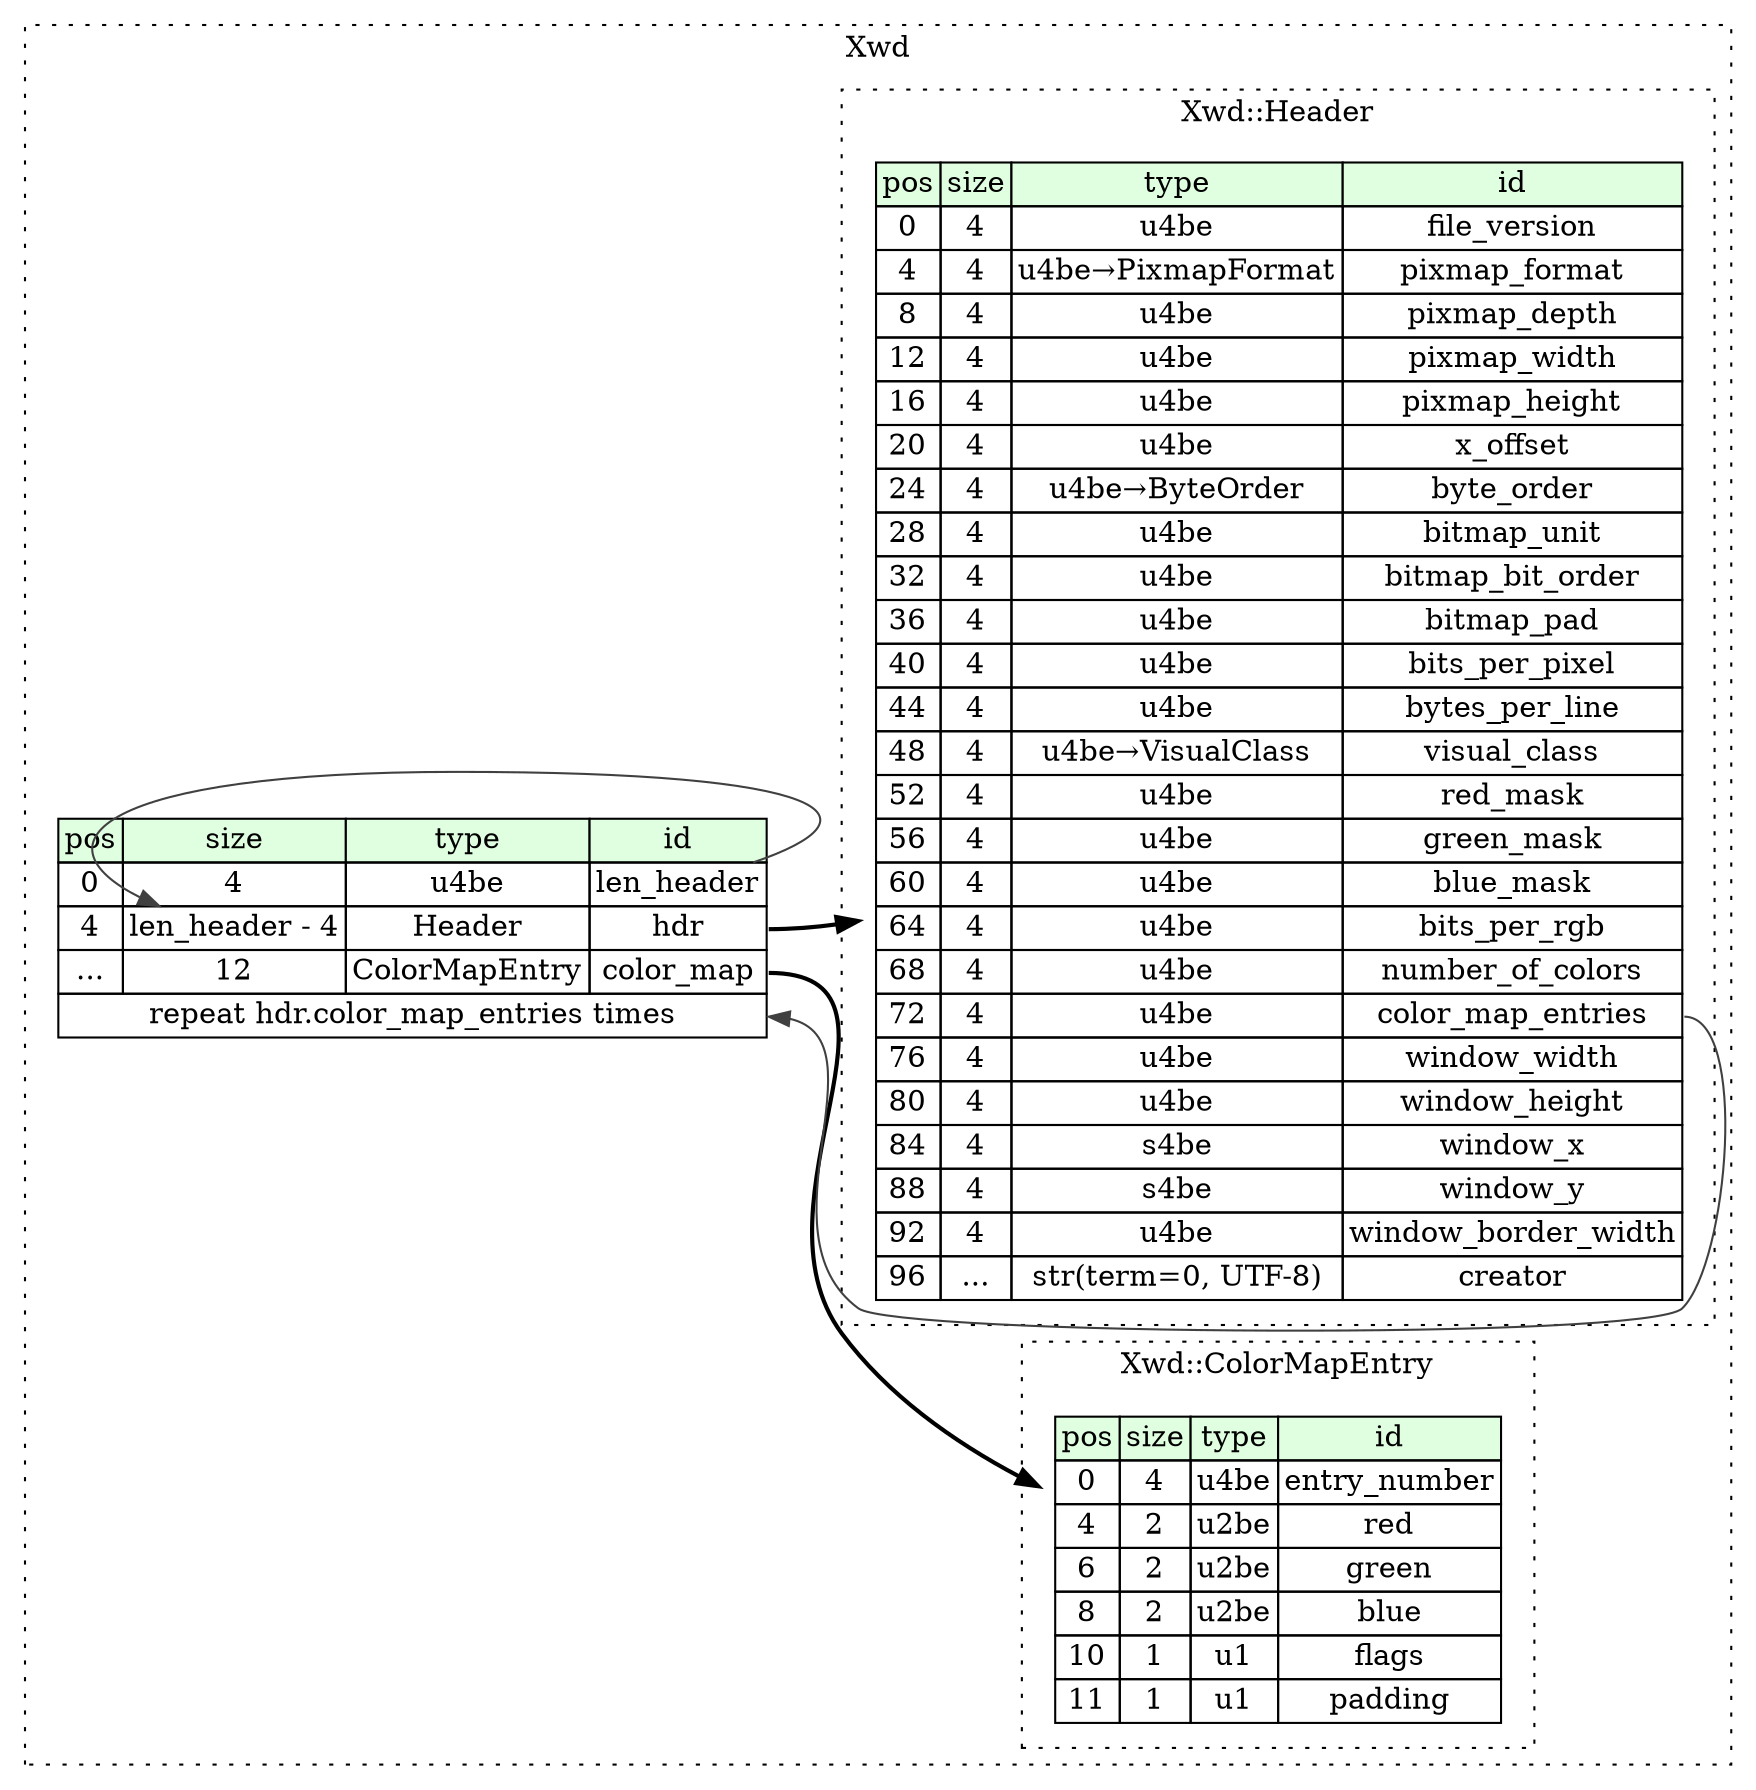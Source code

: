 digraph {
	rankdir=LR;
	node [shape=plaintext];
	subgraph cluster__xwd {
		label="Xwd";
		graph[style=dotted];

		xwd__seq [label=<<TABLE BORDER="0" CELLBORDER="1" CELLSPACING="0">
			<TR><TD BGCOLOR="#E0FFE0">pos</TD><TD BGCOLOR="#E0FFE0">size</TD><TD BGCOLOR="#E0FFE0">type</TD><TD BGCOLOR="#E0FFE0">id</TD></TR>
			<TR><TD PORT="len_header_pos">0</TD><TD PORT="len_header_size">4</TD><TD>u4be</TD><TD PORT="len_header_type">len_header</TD></TR>
			<TR><TD PORT="hdr_pos">4</TD><TD PORT="hdr_size">len_header - 4</TD><TD>Header</TD><TD PORT="hdr_type">hdr</TD></TR>
			<TR><TD PORT="color_map_pos">...</TD><TD PORT="color_map_size">12</TD><TD>ColorMapEntry</TD><TD PORT="color_map_type">color_map</TD></TR>
			<TR><TD COLSPAN="4" PORT="color_map__repeat">repeat hdr.color_map_entries times</TD></TR>
		</TABLE>>];
		subgraph cluster__color_map_entry {
			label="Xwd::ColorMapEntry";
			graph[style=dotted];

			color_map_entry__seq [label=<<TABLE BORDER="0" CELLBORDER="1" CELLSPACING="0">
				<TR><TD BGCOLOR="#E0FFE0">pos</TD><TD BGCOLOR="#E0FFE0">size</TD><TD BGCOLOR="#E0FFE0">type</TD><TD BGCOLOR="#E0FFE0">id</TD></TR>
				<TR><TD PORT="entry_number_pos">0</TD><TD PORT="entry_number_size">4</TD><TD>u4be</TD><TD PORT="entry_number_type">entry_number</TD></TR>
				<TR><TD PORT="red_pos">4</TD><TD PORT="red_size">2</TD><TD>u2be</TD><TD PORT="red_type">red</TD></TR>
				<TR><TD PORT="green_pos">6</TD><TD PORT="green_size">2</TD><TD>u2be</TD><TD PORT="green_type">green</TD></TR>
				<TR><TD PORT="blue_pos">8</TD><TD PORT="blue_size">2</TD><TD>u2be</TD><TD PORT="blue_type">blue</TD></TR>
				<TR><TD PORT="flags_pos">10</TD><TD PORT="flags_size">1</TD><TD>u1</TD><TD PORT="flags_type">flags</TD></TR>
				<TR><TD PORT="padding_pos">11</TD><TD PORT="padding_size">1</TD><TD>u1</TD><TD PORT="padding_type">padding</TD></TR>
			</TABLE>>];
		}
		subgraph cluster__header {
			label="Xwd::Header";
			graph[style=dotted];

			header__seq [label=<<TABLE BORDER="0" CELLBORDER="1" CELLSPACING="0">
				<TR><TD BGCOLOR="#E0FFE0">pos</TD><TD BGCOLOR="#E0FFE0">size</TD><TD BGCOLOR="#E0FFE0">type</TD><TD BGCOLOR="#E0FFE0">id</TD></TR>
				<TR><TD PORT="file_version_pos">0</TD><TD PORT="file_version_size">4</TD><TD>u4be</TD><TD PORT="file_version_type">file_version</TD></TR>
				<TR><TD PORT="pixmap_format_pos">4</TD><TD PORT="pixmap_format_size">4</TD><TD>u4be→PixmapFormat</TD><TD PORT="pixmap_format_type">pixmap_format</TD></TR>
				<TR><TD PORT="pixmap_depth_pos">8</TD><TD PORT="pixmap_depth_size">4</TD><TD>u4be</TD><TD PORT="pixmap_depth_type">pixmap_depth</TD></TR>
				<TR><TD PORT="pixmap_width_pos">12</TD><TD PORT="pixmap_width_size">4</TD><TD>u4be</TD><TD PORT="pixmap_width_type">pixmap_width</TD></TR>
				<TR><TD PORT="pixmap_height_pos">16</TD><TD PORT="pixmap_height_size">4</TD><TD>u4be</TD><TD PORT="pixmap_height_type">pixmap_height</TD></TR>
				<TR><TD PORT="x_offset_pos">20</TD><TD PORT="x_offset_size">4</TD><TD>u4be</TD><TD PORT="x_offset_type">x_offset</TD></TR>
				<TR><TD PORT="byte_order_pos">24</TD><TD PORT="byte_order_size">4</TD><TD>u4be→ByteOrder</TD><TD PORT="byte_order_type">byte_order</TD></TR>
				<TR><TD PORT="bitmap_unit_pos">28</TD><TD PORT="bitmap_unit_size">4</TD><TD>u4be</TD><TD PORT="bitmap_unit_type">bitmap_unit</TD></TR>
				<TR><TD PORT="bitmap_bit_order_pos">32</TD><TD PORT="bitmap_bit_order_size">4</TD><TD>u4be</TD><TD PORT="bitmap_bit_order_type">bitmap_bit_order</TD></TR>
				<TR><TD PORT="bitmap_pad_pos">36</TD><TD PORT="bitmap_pad_size">4</TD><TD>u4be</TD><TD PORT="bitmap_pad_type">bitmap_pad</TD></TR>
				<TR><TD PORT="bits_per_pixel_pos">40</TD><TD PORT="bits_per_pixel_size">4</TD><TD>u4be</TD><TD PORT="bits_per_pixel_type">bits_per_pixel</TD></TR>
				<TR><TD PORT="bytes_per_line_pos">44</TD><TD PORT="bytes_per_line_size">4</TD><TD>u4be</TD><TD PORT="bytes_per_line_type">bytes_per_line</TD></TR>
				<TR><TD PORT="visual_class_pos">48</TD><TD PORT="visual_class_size">4</TD><TD>u4be→VisualClass</TD><TD PORT="visual_class_type">visual_class</TD></TR>
				<TR><TD PORT="red_mask_pos">52</TD><TD PORT="red_mask_size">4</TD><TD>u4be</TD><TD PORT="red_mask_type">red_mask</TD></TR>
				<TR><TD PORT="green_mask_pos">56</TD><TD PORT="green_mask_size">4</TD><TD>u4be</TD><TD PORT="green_mask_type">green_mask</TD></TR>
				<TR><TD PORT="blue_mask_pos">60</TD><TD PORT="blue_mask_size">4</TD><TD>u4be</TD><TD PORT="blue_mask_type">blue_mask</TD></TR>
				<TR><TD PORT="bits_per_rgb_pos">64</TD><TD PORT="bits_per_rgb_size">4</TD><TD>u4be</TD><TD PORT="bits_per_rgb_type">bits_per_rgb</TD></TR>
				<TR><TD PORT="number_of_colors_pos">68</TD><TD PORT="number_of_colors_size">4</TD><TD>u4be</TD><TD PORT="number_of_colors_type">number_of_colors</TD></TR>
				<TR><TD PORT="color_map_entries_pos">72</TD><TD PORT="color_map_entries_size">4</TD><TD>u4be</TD><TD PORT="color_map_entries_type">color_map_entries</TD></TR>
				<TR><TD PORT="window_width_pos">76</TD><TD PORT="window_width_size">4</TD><TD>u4be</TD><TD PORT="window_width_type">window_width</TD></TR>
				<TR><TD PORT="window_height_pos">80</TD><TD PORT="window_height_size">4</TD><TD>u4be</TD><TD PORT="window_height_type">window_height</TD></TR>
				<TR><TD PORT="window_x_pos">84</TD><TD PORT="window_x_size">4</TD><TD>s4be</TD><TD PORT="window_x_type">window_x</TD></TR>
				<TR><TD PORT="window_y_pos">88</TD><TD PORT="window_y_size">4</TD><TD>s4be</TD><TD PORT="window_y_type">window_y</TD></TR>
				<TR><TD PORT="window_border_width_pos">92</TD><TD PORT="window_border_width_size">4</TD><TD>u4be</TD><TD PORT="window_border_width_type">window_border_width</TD></TR>
				<TR><TD PORT="creator_pos">96</TD><TD PORT="creator_size">...</TD><TD>str(term=0, UTF-8)</TD><TD PORT="creator_type">creator</TD></TR>
			</TABLE>>];
		}
	}
	xwd__seq:len_header_type -> xwd__seq:hdr_size [color="#404040"];
	xwd__seq:hdr_type -> header__seq [style=bold];
	xwd__seq:color_map_type -> color_map_entry__seq [style=bold];
	header__seq:color_map_entries_type -> xwd__seq:color_map__repeat [color="#404040"];
}
